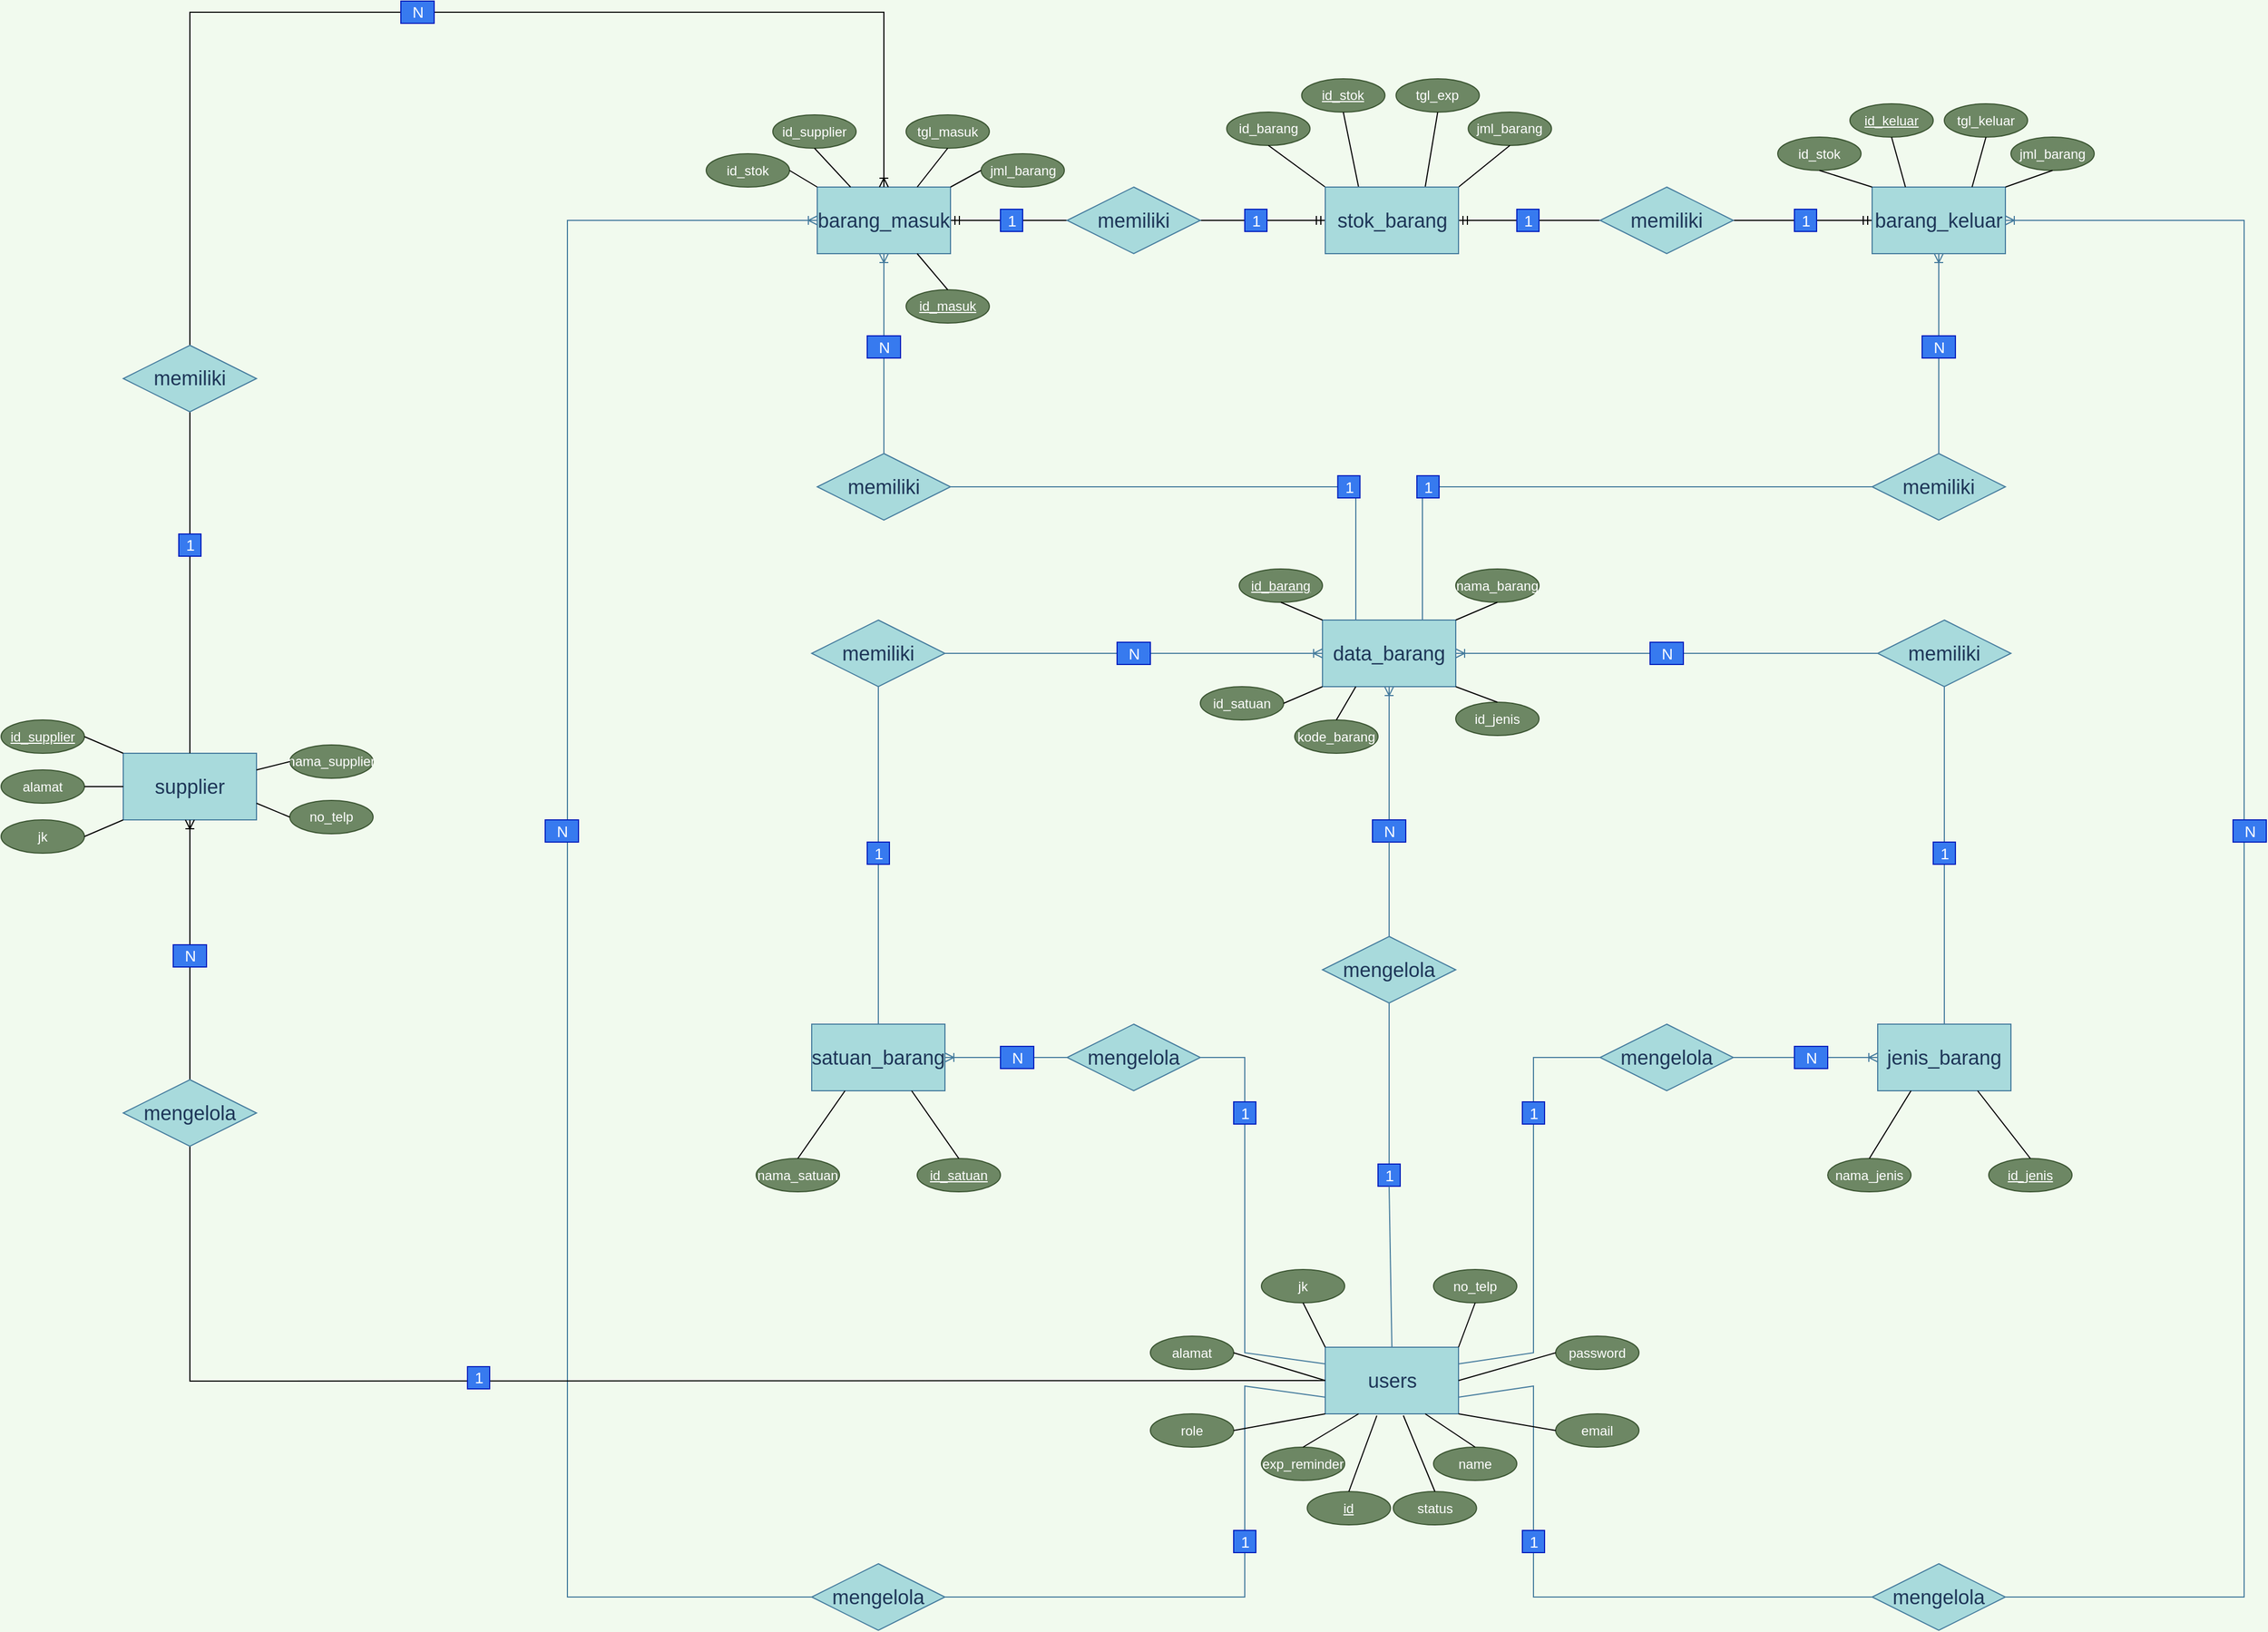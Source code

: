 <mxfile version="14.8.2" type="device"><diagram id="NqSRpbnC6tmVf7jYJp5x" name="Page-1"><mxGraphModel dx="4926" dy="3320" grid="1" gridSize="10" guides="1" tooltips="1" connect="1" arrows="1" fold="1" page="1" pageScale="1" pageWidth="850" pageHeight="1100" background="#F1FAEE" math="0" shadow="0"><root><mxCell id="0"/><mxCell id="1" parent="0"/><mxCell id="RzZUr8W_wB9xj6nWtY23-18" value="" style="fontSize=12;html=1;endArrow=ERmandOne;startArrow=ERmandOne;rounded=0;entryX=0;entryY=0.5;entryDx=0;entryDy=0;exitX=1;exitY=0.5;exitDx=0;exitDy=0;" edge="1" parent="1" source="RzZUr8W_wB9xj6nWtY23-5" target="0LpE2z9SknwrmuO1FO9t-9"><mxGeometry width="100" height="100" relative="1" as="geometry"><mxPoint x="761.25" y="-502.92" as="sourcePoint"/><mxPoint x="1098.75" y="-502.92" as="targetPoint"/></mxGeometry></mxCell><mxCell id="RzZUr8W_wB9xj6nWtY23-17" value="" style="fontSize=12;html=1;endArrow=ERmandOne;startArrow=ERmandOne;rounded=0;entryX=0;entryY=0.5;entryDx=0;entryDy=0;exitX=1;exitY=0.5;exitDx=0;exitDy=0;" edge="1" parent="1" source="0LpE2z9SknwrmuO1FO9t-3" target="RzZUr8W_wB9xj6nWtY23-5"><mxGeometry width="100" height="100" relative="1" as="geometry"><mxPoint x="510" y="-547.5" as="sourcePoint"/><mxPoint x="610" y="-647.5" as="targetPoint"/></mxGeometry></mxCell><mxCell id="RzZUr8W_wB9xj6nWtY23-6" value="memiliki" style="shape=rhombus;perimeter=rhombusPerimeter;whiteSpace=wrap;html=1;align=center;fontSize=18;fillColor=#A8DADC;strokeColor=#457B9D;fontColor=#1D3557;" vertex="1" parent="1"><mxGeometry x="390" y="-532.5" width="120" height="60" as="geometry"/></mxCell><mxCell id="0LpE2z9SknwrmuO1FO9t-1" value="users" style="rounded=0;whiteSpace=wrap;html=1;fontSize=18;fillColor=#A8DADC;strokeColor=#457B9D;fontColor=#1D3557;" parent="1" vertex="1"><mxGeometry x="622.5" y="512.5" width="120" height="60" as="geometry"/></mxCell><mxCell id="0LpE2z9SknwrmuO1FO9t-3" value="barang_masuk" style="rounded=0;whiteSpace=wrap;html=1;fontSize=18;fillColor=#A8DADC;strokeColor=#457B9D;fontColor=#1D3557;" parent="1" vertex="1"><mxGeometry x="165" y="-532.5" width="120" height="60" as="geometry"/></mxCell><mxCell id="0LpE2z9SknwrmuO1FO9t-5" value="data_barang" style="rounded=0;whiteSpace=wrap;html=1;fontSize=18;fillColor=#A8DADC;strokeColor=#457B9D;fontColor=#1D3557;" parent="1" vertex="1"><mxGeometry x="620" y="-142.5" width="120" height="60" as="geometry"/></mxCell><mxCell id="0LpE2z9SknwrmuO1FO9t-7" value="jenis_barang" style="rounded=0;whiteSpace=wrap;html=1;fontSize=18;fillColor=#A8DADC;strokeColor=#457B9D;fontColor=#1D3557;" parent="1" vertex="1"><mxGeometry x="1120" y="221.5" width="120" height="60" as="geometry"/></mxCell><mxCell id="0LpE2z9SknwrmuO1FO9t-8" value="satuan_barang" style="rounded=0;whiteSpace=wrap;html=1;fontSize=18;fillColor=#A8DADC;strokeColor=#457B9D;fontColor=#1D3557;" parent="1" vertex="1"><mxGeometry x="160" y="221.5" width="120" height="60" as="geometry"/></mxCell><mxCell id="0LpE2z9SknwrmuO1FO9t-9" value="barang_keluar" style="rounded=0;whiteSpace=wrap;html=1;fontSize=18;fillColor=#A8DADC;strokeColor=#457B9D;fontColor=#1D3557;" parent="1" vertex="1"><mxGeometry x="1115" y="-532.5" width="120" height="60" as="geometry"/></mxCell><mxCell id="0LpE2z9SknwrmuO1FO9t-11" value="mengelola" style="shape=rhombus;perimeter=rhombusPerimeter;whiteSpace=wrap;html=1;align=center;fontSize=18;fillColor=#A8DADC;strokeColor=#457B9D;fontColor=#1D3557;" parent="1" vertex="1"><mxGeometry x="620" y="142.5" width="120" height="60" as="geometry"/></mxCell><mxCell id="0LpE2z9SknwrmuO1FO9t-16" value="mengelola" style="shape=rhombus;perimeter=rhombusPerimeter;whiteSpace=wrap;html=1;align=center;fontSize=18;fillColor=#A8DADC;strokeColor=#457B9D;fontColor=#1D3557;" parent="1" vertex="1"><mxGeometry x="870" y="221.5" width="120" height="60" as="geometry"/></mxCell><mxCell id="0LpE2z9SknwrmuO1FO9t-17" value="memiliki" style="shape=rhombus;perimeter=rhombusPerimeter;whiteSpace=wrap;html=1;align=center;fontSize=18;fillColor=#A8DADC;strokeColor=#457B9D;fontColor=#1D3557;" parent="1" vertex="1"><mxGeometry x="160" y="-142.5" width="120" height="60" as="geometry"/></mxCell><mxCell id="0LpE2z9SknwrmuO1FO9t-18" value="memiliki" style="shape=rhombus;perimeter=rhombusPerimeter;whiteSpace=wrap;html=1;align=center;fontSize=18;fillColor=#A8DADC;strokeColor=#457B9D;fontColor=#1D3557;" parent="1" vertex="1"><mxGeometry x="1120" y="-142.5" width="120" height="60" as="geometry"/></mxCell><mxCell id="0LpE2z9SknwrmuO1FO9t-19" value="memiliki" style="shape=rhombus;perimeter=rhombusPerimeter;whiteSpace=wrap;html=1;align=center;fontSize=18;fillColor=#A8DADC;strokeColor=#457B9D;fontColor=#1D3557;" parent="1" vertex="1"><mxGeometry x="165" y="-292.5" width="120" height="60" as="geometry"/></mxCell><mxCell id="0LpE2z9SknwrmuO1FO9t-20" value="mengelola" style="shape=rhombus;perimeter=rhombusPerimeter;whiteSpace=wrap;html=1;align=center;fontSize=18;fillColor=#A8DADC;strokeColor=#457B9D;fontColor=#1D3557;" parent="1" vertex="1"><mxGeometry x="390" y="221.5" width="120" height="60" as="geometry"/></mxCell><mxCell id="0LpE2z9SknwrmuO1FO9t-22" value="memiliki" style="shape=rhombus;perimeter=rhombusPerimeter;whiteSpace=wrap;html=1;align=center;fontSize=18;fillColor=#A8DADC;strokeColor=#457B9D;fontColor=#1D3557;" parent="1" vertex="1"><mxGeometry x="1115" y="-292.5" width="120" height="60" as="geometry"/></mxCell><mxCell id="0LpE2z9SknwrmuO1FO9t-23" value="mengelola" style="shape=rhombus;perimeter=rhombusPerimeter;whiteSpace=wrap;html=1;align=center;fontSize=18;fillColor=#A8DADC;strokeColor=#457B9D;fontColor=#1D3557;" parent="1" vertex="1"><mxGeometry x="1115" y="707.5" width="120" height="60" as="geometry"/></mxCell><mxCell id="0LpE2z9SknwrmuO1FO9t-24" value="" style="endArrow=none;html=1;rounded=0;fontSize=18;exitX=0.5;exitY=0;exitDx=0;exitDy=0;entryX=0.5;entryY=1;entryDx=0;entryDy=0;strokeColor=#457B9D;fontColor=#1D3557;labelBackgroundColor=#F1FAEE;strokeWidth=1;startArrow=none;" parent="1" source="0LpE2z9SknwrmuO1FO9t-92" target="0LpE2z9SknwrmuO1FO9t-11" edge="1"><mxGeometry relative="1" as="geometry"><mxPoint x="960" y="41.5" as="sourcePoint"/><mxPoint x="1120" y="41.5" as="targetPoint"/></mxGeometry></mxCell><mxCell id="0LpE2z9SknwrmuO1FO9t-26" value="" style="endArrow=none;html=1;rounded=0;fontSize=18;exitX=1;exitY=0.25;exitDx=0;exitDy=0;entryX=0;entryY=0.5;entryDx=0;entryDy=0;strokeColor=#457B9D;fontColor=#1D3557;labelBackgroundColor=#F1FAEE;strokeWidth=1;" parent="1" source="0LpE2z9SknwrmuO1FO9t-1" target="0LpE2z9SknwrmuO1FO9t-16" edge="1"><mxGeometry relative="1" as="geometry"><mxPoint x="740" y="356.5" as="sourcePoint"/><mxPoint x="1120" y="41.5" as="targetPoint"/><Array as="points"><mxPoint x="810" y="517.5"/><mxPoint x="810" y="251.5"/></Array></mxGeometry></mxCell><mxCell id="0LpE2z9SknwrmuO1FO9t-27" value="" style="endArrow=none;html=1;rounded=0;fontSize=18;exitX=0;exitY=0.5;exitDx=0;exitDy=0;entryX=1;entryY=0.75;entryDx=0;entryDy=0;strokeColor=#457B9D;fontColor=#1D3557;labelBackgroundColor=#F1FAEE;strokeWidth=1;" parent="1" source="0LpE2z9SknwrmuO1FO9t-23" target="0LpE2z9SknwrmuO1FO9t-1" edge="1"><mxGeometry relative="1" as="geometry"><mxPoint x="690" y="607.5" as="sourcePoint"/><mxPoint x="740" y="642.5" as="targetPoint"/><Array as="points"><mxPoint x="810" y="737.5"/><mxPoint x="810" y="547.5"/></Array></mxGeometry></mxCell><mxCell id="0LpE2z9SknwrmuO1FO9t-30" value="" style="endArrow=none;html=1;rounded=0;fontSize=18;exitX=0;exitY=0.25;exitDx=0;exitDy=0;entryX=1;entryY=0.5;entryDx=0;entryDy=0;strokeColor=#457B9D;fontColor=#1D3557;labelBackgroundColor=#F1FAEE;strokeWidth=1;" parent="1" source="0LpE2z9SknwrmuO1FO9t-1" target="0LpE2z9SknwrmuO1FO9t-20" edge="1"><mxGeometry relative="1" as="geometry"><mxPoint x="620" y="356.5" as="sourcePoint"/><mxPoint x="720" y="231.5" as="targetPoint"/><Array as="points"><mxPoint x="550" y="517.5"/><mxPoint x="550" y="251.5"/></Array></mxGeometry></mxCell><mxCell id="0LpE2z9SknwrmuO1FO9t-35" value="" style="endArrow=none;html=1;rounded=0;fontSize=18;exitX=0.5;exitY=0;exitDx=0;exitDy=0;entryX=0.5;entryY=1;entryDx=0;entryDy=0;strokeColor=#457B9D;fontColor=#1D3557;labelBackgroundColor=#F1FAEE;strokeWidth=1;" parent="1" source="0LpE2z9SknwrmuO1FO9t-7" target="0LpE2z9SknwrmuO1FO9t-18" edge="1"><mxGeometry relative="1" as="geometry"><mxPoint x="770" y="431.5" as="sourcePoint"/><mxPoint x="770" y="281.5" as="targetPoint"/></mxGeometry></mxCell><mxCell id="0LpE2z9SknwrmuO1FO9t-37" value="" style="endArrow=none;html=1;rounded=0;fontSize=18;exitX=0.5;exitY=0;exitDx=0;exitDy=0;entryX=0.5;entryY=1;entryDx=0;entryDy=0;strokeColor=#457B9D;fontColor=#1D3557;labelBackgroundColor=#F1FAEE;strokeWidth=1;" parent="1" source="0LpE2z9SknwrmuO1FO9t-8" target="0LpE2z9SknwrmuO1FO9t-17" edge="1"><mxGeometry relative="1" as="geometry"><mxPoint x="790" y="451.5" as="sourcePoint"/><mxPoint x="790" y="301.5" as="targetPoint"/></mxGeometry></mxCell><mxCell id="0LpE2z9SknwrmuO1FO9t-42" value="" style="endArrow=none;html=1;rounded=0;fontSize=18;exitX=0.75;exitY=0;exitDx=0;exitDy=0;entryX=0;entryY=0.5;entryDx=0;entryDy=0;strokeColor=#457B9D;fontColor=#1D3557;labelBackgroundColor=#F1FAEE;strokeWidth=1;" parent="1" source="0LpE2z9SknwrmuO1FO9t-5" target="0LpE2z9SknwrmuO1FO9t-22" edge="1"><mxGeometry relative="1" as="geometry"><mxPoint x="690" y="-272.5" as="sourcePoint"/><mxPoint x="690" y="-382.5" as="targetPoint"/><Array as="points"><mxPoint x="710" y="-262.5"/></Array></mxGeometry></mxCell><mxCell id="0LpE2z9SknwrmuO1FO9t-43" value="" style="endArrow=none;html=1;rounded=0;fontSize=18;exitX=0.25;exitY=0;exitDx=0;exitDy=0;entryX=1;entryY=0.5;entryDx=0;entryDy=0;strokeColor=#457B9D;fontColor=#1D3557;labelBackgroundColor=#F1FAEE;strokeWidth=1;" parent="1" source="0LpE2z9SknwrmuO1FO9t-5" target="0LpE2z9SknwrmuO1FO9t-19" edge="1"><mxGeometry relative="1" as="geometry"><mxPoint x="700" y="-262.5" as="sourcePoint"/><mxPoint x="700" y="-372.5" as="targetPoint"/><Array as="points"><mxPoint x="650" y="-262.5"/></Array></mxGeometry></mxCell><mxCell id="0LpE2z9SknwrmuO1FO9t-56" value="mengelola" style="shape=rhombus;perimeter=rhombusPerimeter;whiteSpace=wrap;html=1;align=center;fontSize=18;fillColor=#A8DADC;strokeColor=#457B9D;fontColor=#1D3557;" parent="1" vertex="1"><mxGeometry x="160" y="707.5" width="120" height="60" as="geometry"/></mxCell><mxCell id="0LpE2z9SknwrmuO1FO9t-57" value="" style="endArrow=none;html=1;rounded=0;fontSize=18;exitX=1;exitY=0.5;exitDx=0;exitDy=0;entryX=0;entryY=0.75;entryDx=0;entryDy=0;strokeColor=#457B9D;fontColor=#1D3557;labelBackgroundColor=#F1FAEE;strokeWidth=1;" parent="1" source="0LpE2z9SknwrmuO1FO9t-56" target="0LpE2z9SknwrmuO1FO9t-1" edge="1"><mxGeometry relative="1" as="geometry"><mxPoint x="290" y="747.5" as="sourcePoint"/><mxPoint x="680" y="657.5" as="targetPoint"/><Array as="points"><mxPoint x="550" y="737.5"/><mxPoint x="550" y="547.5"/></Array></mxGeometry></mxCell><mxCell id="0LpE2z9SknwrmuO1FO9t-59" value="" style="fontSize=12;html=1;endArrow=ERoneToMany;entryX=0.5;entryY=1;entryDx=0;entryDy=0;exitX=0.5;exitY=0;exitDx=0;exitDy=0;strokeColor=#457B9D;fontColor=#1D3557;labelBackgroundColor=#F1FAEE;strokeWidth=1;startArrow=none;" parent="1" source="0LpE2z9SknwrmuO1FO9t-90" target="0LpE2z9SknwrmuO1FO9t-5" edge="1"><mxGeometry width="100" height="100" relative="1" as="geometry"><mxPoint x="590" y="41.5" as="sourcePoint"/><mxPoint x="690" y="-58.5" as="targetPoint"/></mxGeometry></mxCell><mxCell id="0LpE2z9SknwrmuO1FO9t-60" value="" style="fontSize=12;html=1;endArrow=ERoneToMany;entryX=0;entryY=0.5;entryDx=0;entryDy=0;exitX=1;exitY=0.5;exitDx=0;exitDy=0;strokeColor=#457B9D;fontColor=#1D3557;labelBackgroundColor=#F1FAEE;" parent="1" source="0LpE2z9SknwrmuO1FO9t-16" target="0LpE2z9SknwrmuO1FO9t-7" edge="1"><mxGeometry width="100" height="100" relative="1" as="geometry"><mxPoint x="690" y="27.5" as="sourcePoint"/><mxPoint x="690" y="-72.5" as="targetPoint"/></mxGeometry></mxCell><mxCell id="0LpE2z9SknwrmuO1FO9t-61" value="" style="fontSize=12;html=1;endArrow=ERoneToMany;entryX=1;entryY=0.5;entryDx=0;entryDy=0;exitX=0;exitY=0.5;exitDx=0;exitDy=0;strokeColor=#457B9D;fontColor=#1D3557;labelBackgroundColor=#F1FAEE;strokeWidth=1;" parent="1" source="0LpE2z9SknwrmuO1FO9t-20" target="0LpE2z9SknwrmuO1FO9t-8" edge="1"><mxGeometry width="100" height="100" relative="1" as="geometry"><mxPoint x="700" y="37.5" as="sourcePoint"/><mxPoint x="700" y="-62.5" as="targetPoint"/></mxGeometry></mxCell><mxCell id="0LpE2z9SknwrmuO1FO9t-65" value="" style="fontSize=12;html=1;endArrow=ERoneToMany;exitX=1;exitY=0.5;exitDx=0;exitDy=0;rounded=0;entryX=1;entryY=0.5;entryDx=0;entryDy=0;strokeColor=#457B9D;fontColor=#1D3557;labelBackgroundColor=#F1FAEE;strokeWidth=1;" parent="1" source="0LpE2z9SknwrmuO1FO9t-23" target="0LpE2z9SknwrmuO1FO9t-9" edge="1"><mxGeometry width="100" height="100" relative="1" as="geometry"><mxPoint x="740" y="238.5" as="sourcePoint"/><mxPoint x="1400" y="512.5" as="targetPoint"/><Array as="points"><mxPoint x="1450" y="737.5"/><mxPoint x="1450" y="-502.5"/></Array></mxGeometry></mxCell><mxCell id="0LpE2z9SknwrmuO1FO9t-66" value="" style="fontSize=12;html=1;endArrow=ERoneToMany;entryX=0;entryY=0.5;entryDx=0;entryDy=0;exitX=0;exitY=0.5;exitDx=0;exitDy=0;rounded=0;strokeColor=#457B9D;fontColor=#1D3557;labelBackgroundColor=#F1FAEE;strokeWidth=1;" parent="1" source="0LpE2z9SknwrmuO1FO9t-56" target="0LpE2z9SknwrmuO1FO9t-3" edge="1"><mxGeometry width="100" height="100" relative="1" as="geometry"><mxPoint x="750" y="248.5" as="sourcePoint"/><mxPoint x="680" y="-602.5" as="targetPoint"/><Array as="points"><mxPoint x="-60" y="737.5"/><mxPoint x="-60" y="-502.5"/></Array></mxGeometry></mxCell><mxCell id="0LpE2z9SknwrmuO1FO9t-14" value="memiliki" style="shape=rhombus;perimeter=rhombusPerimeter;whiteSpace=wrap;html=1;align=center;fontSize=18;fillColor=#A8DADC;strokeColor=#457B9D;fontColor=#1D3557;" parent="1" vertex="1"><mxGeometry x="870" y="-532.5" width="120" height="60" as="geometry"/></mxCell><mxCell id="0LpE2z9SknwrmuO1FO9t-73" value="" style="fontSize=12;html=1;endArrow=ERoneToMany;rounded=0;exitX=0.5;exitY=0;exitDx=0;exitDy=0;strokeColor=#457B9D;fontColor=#1D3557;labelBackgroundColor=#F1FAEE;entryX=0.5;entryY=1;entryDx=0;entryDy=0;" parent="1" source="0LpE2z9SknwrmuO1FO9t-22" target="0LpE2z9SknwrmuO1FO9t-9" edge="1"><mxGeometry width="100" height="100" relative="1" as="geometry"><mxPoint x="695" y="-62.5" as="sourcePoint"/><mxPoint x="1185" y="-457.5" as="targetPoint"/></mxGeometry></mxCell><mxCell id="0LpE2z9SknwrmuO1FO9t-74" value="" style="fontSize=12;html=1;endArrow=ERoneToMany;rounded=0;entryX=0.5;entryY=1;entryDx=0;entryDy=0;exitX=0.5;exitY=0;exitDx=0;exitDy=0;strokeColor=#457B9D;fontColor=#1D3557;labelBackgroundColor=#F1FAEE;strokeWidth=1;" parent="1" source="0LpE2z9SknwrmuO1FO9t-19" target="0LpE2z9SknwrmuO1FO9t-3" edge="1"><mxGeometry width="100" height="100" relative="1" as="geometry"><mxPoint x="425" y="-278.5" as="sourcePoint"/><mxPoint x="425" y="-458.5" as="targetPoint"/></mxGeometry></mxCell><mxCell id="0LpE2z9SknwrmuO1FO9t-75" value="" style="fontSize=12;html=1;endArrow=ERoneToMany;rounded=0;entryX=0;entryY=0.5;entryDx=0;entryDy=0;exitX=1;exitY=0.5;exitDx=0;exitDy=0;strokeColor=#457B9D;fontColor=#1D3557;labelBackgroundColor=#F1FAEE;strokeWidth=1;" parent="1" source="0LpE2z9SknwrmuO1FO9t-17" target="0LpE2z9SknwrmuO1FO9t-5" edge="1"><mxGeometry width="100" height="100" relative="1" as="geometry"><mxPoint x="1190" y="-342.5" as="sourcePoint"/><mxPoint x="1190" y="-522.5" as="targetPoint"/></mxGeometry></mxCell><mxCell id="0LpE2z9SknwrmuO1FO9t-76" value="" style="fontSize=12;html=1;endArrow=ERoneToMany;rounded=0;entryX=1;entryY=0.5;entryDx=0;entryDy=0;exitX=0;exitY=0.5;exitDx=0;exitDy=0;strokeColor=#457B9D;fontColor=#1D3557;labelBackgroundColor=#F1FAEE;strokeWidth=1;" parent="1" source="0LpE2z9SknwrmuO1FO9t-18" target="0LpE2z9SknwrmuO1FO9t-5" edge="1"><mxGeometry width="100" height="100" relative="1" as="geometry"><mxPoint x="290" y="-102.5" as="sourcePoint"/><mxPoint x="630" y="-102.5" as="targetPoint"/></mxGeometry></mxCell><mxCell id="0LpE2z9SknwrmuO1FO9t-77" value="1" style="text;html=1;align=center;verticalAlign=middle;resizable=0;points=[];autosize=1;strokeColor=#001DBC;fontSize=14;fontColor=#ffffff;fillColor=#377AEF;" parent="1" vertex="1"><mxGeometry x="800" y="291.5" width="20" height="20" as="geometry"/></mxCell><mxCell id="0LpE2z9SknwrmuO1FO9t-81" value="N" style="text;html=1;align=center;verticalAlign=middle;resizable=0;points=[];autosize=1;strokeColor=#001DBC;fontSize=14;fontColor=#ffffff;fillColor=#377AEF;" parent="1" vertex="1"><mxGeometry x="1045" y="241.5" width="30" height="20" as="geometry"/></mxCell><mxCell id="0LpE2z9SknwrmuO1FO9t-82" value="1" style="text;html=1;align=center;verticalAlign=middle;resizable=0;points=[];autosize=1;strokeColor=#001DBC;fontSize=14;fontColor=#ffffff;fillColor=#377AEF;" parent="1" vertex="1"><mxGeometry x="800" y="677.5" width="20" height="20" as="geometry"/></mxCell><mxCell id="0LpE2z9SknwrmuO1FO9t-83" value="N" style="text;html=1;align=center;verticalAlign=middle;resizable=0;points=[];autosize=1;strokeColor=#001DBC;fontSize=14;fontColor=#ffffff;fillColor=#377AEF;" parent="1" vertex="1"><mxGeometry x="1440" y="37.5" width="30" height="20" as="geometry"/></mxCell><mxCell id="0LpE2z9SknwrmuO1FO9t-84" value="N" style="text;html=1;align=center;verticalAlign=middle;resizable=0;points=[];autosize=1;strokeColor=#001DBC;fontSize=14;fontColor=#ffffff;fillColor=#377AEF;" parent="1" vertex="1"><mxGeometry x="330" y="241.5" width="30" height="20" as="geometry"/></mxCell><mxCell id="0LpE2z9SknwrmuO1FO9t-85" value="1" style="text;html=1;align=center;verticalAlign=middle;resizable=0;points=[];autosize=1;strokeColor=#001DBC;fontSize=14;fontColor=#ffffff;fillColor=#377AEF;" parent="1" vertex="1"><mxGeometry x="540" y="291.5" width="20" height="20" as="geometry"/></mxCell><mxCell id="0LpE2z9SknwrmuO1FO9t-88" value="1" style="text;html=1;align=center;verticalAlign=middle;resizable=0;points=[];autosize=1;strokeColor=#001DBC;fontSize=14;fontColor=#ffffff;fillColor=#377AEF;" parent="1" vertex="1"><mxGeometry x="540" y="677.5" width="20" height="20" as="geometry"/></mxCell><mxCell id="0LpE2z9SknwrmuO1FO9t-89" value="N" style="text;html=1;align=center;verticalAlign=middle;resizable=0;points=[];autosize=1;strokeColor=#001DBC;fontSize=14;fontColor=#ffffff;fillColor=#377AEF;" parent="1" vertex="1"><mxGeometry x="-80" y="37.5" width="30" height="20" as="geometry"/></mxCell><mxCell id="0LpE2z9SknwrmuO1FO9t-90" value="N" style="text;html=1;align=center;verticalAlign=middle;resizable=0;points=[];autosize=1;strokeColor=#001DBC;fontSize=14;fontColor=#ffffff;fillColor=#377AEF;" parent="1" vertex="1"><mxGeometry x="665" y="37.5" width="30" height="20" as="geometry"/></mxCell><mxCell id="0LpE2z9SknwrmuO1FO9t-91" value="" style="fontSize=12;html=1;endArrow=none;entryX=0.5;entryY=1;entryDx=0;entryDy=0;exitX=0.5;exitY=0;exitDx=0;exitDy=0;strokeColor=#457B9D;fontColor=#1D3557;labelBackgroundColor=#F1FAEE;strokeWidth=1;" parent="1" source="0LpE2z9SknwrmuO1FO9t-11" target="0LpE2z9SknwrmuO1FO9t-90" edge="1"><mxGeometry width="100" height="100" relative="1" as="geometry"><mxPoint x="680" y="17.5" as="sourcePoint"/><mxPoint x="680" y="-82.5" as="targetPoint"/></mxGeometry></mxCell><mxCell id="0LpE2z9SknwrmuO1FO9t-92" value="1" style="text;html=1;align=center;verticalAlign=middle;resizable=0;points=[];autosize=1;strokeColor=#001DBC;fontSize=14;fontColor=#ffffff;fillColor=#377AEF;" parent="1" vertex="1"><mxGeometry x="670" y="347.5" width="20" height="20" as="geometry"/></mxCell><mxCell id="0LpE2z9SknwrmuO1FO9t-93" value="" style="endArrow=none;html=1;rounded=0;fontSize=18;exitX=0.5;exitY=0;exitDx=0;exitDy=0;entryX=0.5;entryY=1;entryDx=0;entryDy=0;strokeColor=#457B9D;fontColor=#1D3557;labelBackgroundColor=#F1FAEE;strokeWidth=1;" parent="1" source="0LpE2z9SknwrmuO1FO9t-1" target="0LpE2z9SknwrmuO1FO9t-92" edge="1"><mxGeometry relative="1" as="geometry"><mxPoint x="680" y="341.5" as="sourcePoint"/><mxPoint x="680" y="77.5" as="targetPoint"/></mxGeometry></mxCell><mxCell id="0LpE2z9SknwrmuO1FO9t-94" value="1" style="text;html=1;align=center;verticalAlign=middle;resizable=0;points=[];autosize=1;strokeColor=#001DBC;fontSize=14;fontColor=#ffffff;fillColor=#377AEF;" parent="1" vertex="1"><mxGeometry x="1170" y="57.5" width="20" height="20" as="geometry"/></mxCell><mxCell id="0LpE2z9SknwrmuO1FO9t-95" value="N" style="text;html=1;align=center;verticalAlign=middle;resizable=0;points=[];autosize=1;strokeColor=#001DBC;fontSize=14;fontColor=#ffffff;fillColor=#377AEF;" parent="1" vertex="1"><mxGeometry x="915" y="-122.5" width="30" height="20" as="geometry"/></mxCell><mxCell id="0LpE2z9SknwrmuO1FO9t-96" value="N" style="text;html=1;align=center;verticalAlign=middle;resizable=0;points=[];autosize=1;strokeColor=#001DBC;fontSize=14;fontColor=#ffffff;fillColor=#377AEF;" parent="1" vertex="1"><mxGeometry x="435" y="-122.5" width="30" height="20" as="geometry"/></mxCell><mxCell id="0LpE2z9SknwrmuO1FO9t-97" value="1" style="text;html=1;align=center;verticalAlign=middle;resizable=0;points=[];autosize=1;strokeColor=#001DBC;fontSize=14;fontColor=#ffffff;fillColor=#377AEF;" parent="1" vertex="1"><mxGeometry x="210" y="57.5" width="20" height="20" as="geometry"/></mxCell><mxCell id="0LpE2z9SknwrmuO1FO9t-102" value="N" style="text;html=1;align=center;verticalAlign=middle;resizable=0;points=[];autosize=1;strokeColor=#001DBC;fontSize=14;fontColor=#ffffff;fillColor=#377AEF;" parent="1" vertex="1"><mxGeometry x="210" y="-398.5" width="30" height="20" as="geometry"/></mxCell><mxCell id="0LpE2z9SknwrmuO1FO9t-104" value="1" style="text;html=1;align=center;verticalAlign=middle;resizable=0;points=[];autosize=1;strokeColor=#001DBC;fontSize=14;fontColor=#ffffff;fillColor=#377AEF;" parent="1" vertex="1"><mxGeometry x="633.75" y="-272.5" width="20" height="20" as="geometry"/></mxCell><mxCell id="0LpE2z9SknwrmuO1FO9t-116" value="N" style="text;html=1;align=center;verticalAlign=middle;resizable=0;points=[];autosize=1;strokeColor=#001DBC;fontSize=14;fontColor=#ffffff;fillColor=#377AEF;" parent="1" vertex="1"><mxGeometry x="1160" y="-398.5" width="30" height="20" as="geometry"/></mxCell><mxCell id="f75K8_sTijkNqX_Js_gr-3" value="role" style="ellipse;whiteSpace=wrap;html=1;fillColor=#6d8764;strokeColor=#3A5431;fontColor=#ffffff;" parent="1" vertex="1"><mxGeometry x="465" y="572.5" width="75" height="30" as="geometry"/></mxCell><mxCell id="f75K8_sTijkNqX_Js_gr-4" value="name" style="ellipse;whiteSpace=wrap;html=1;fillColor=#6d8764;strokeColor=#3A5431;fontColor=#ffffff;" parent="1" vertex="1"><mxGeometry x="720" y="602.5" width="75" height="30" as="geometry"/></mxCell><mxCell id="f75K8_sTijkNqX_Js_gr-5" value="email" style="ellipse;whiteSpace=wrap;html=1;fillColor=#6d8764;strokeColor=#3A5431;fontColor=#ffffff;" parent="1" vertex="1"><mxGeometry x="830" y="572.5" width="75" height="30" as="geometry"/></mxCell><mxCell id="f75K8_sTijkNqX_Js_gr-6" value="password" style="ellipse;whiteSpace=wrap;html=1;fillColor=#6d8764;strokeColor=#3A5431;fontColor=#ffffff;" parent="1" vertex="1"><mxGeometry x="830" y="502.5" width="75" height="30" as="geometry"/></mxCell><mxCell id="f75K8_sTijkNqX_Js_gr-7" value="jk" style="ellipse;whiteSpace=wrap;html=1;fillColor=#6d8764;strokeColor=#3A5431;fontColor=#ffffff;" parent="1" vertex="1"><mxGeometry x="565" y="442.5" width="75" height="30" as="geometry"/></mxCell><mxCell id="f75K8_sTijkNqX_Js_gr-8" value="alamat" style="ellipse;whiteSpace=wrap;html=1;fillColor=#6d8764;strokeColor=#3A5431;fontColor=#ffffff;" parent="1" vertex="1"><mxGeometry x="465" y="502.5" width="75" height="30" as="geometry"/></mxCell><mxCell id="f75K8_sTijkNqX_Js_gr-9" value="exp_reminder" style="ellipse;whiteSpace=wrap;html=1;fillColor=#6d8764;strokeColor=#3A5431;fontColor=#ffffff;" parent="1" vertex="1"><mxGeometry x="565" y="602.5" width="75" height="30" as="geometry"/></mxCell><mxCell id="f75K8_sTijkNqX_Js_gr-10" value="no_telp" style="ellipse;whiteSpace=wrap;html=1;fillColor=#6d8764;strokeColor=#3A5431;fontColor=#ffffff;" parent="1" vertex="1"><mxGeometry x="720" y="442.5" width="75" height="30" as="geometry"/></mxCell><mxCell id="f75K8_sTijkNqX_Js_gr-11" value="id" style="ellipse;whiteSpace=wrap;html=1;align=center;fontStyle=4;fillColor=#6d8764;strokeColor=#3A5431;fontColor=#ffffff;" parent="1" vertex="1"><mxGeometry x="606.25" y="642.5" width="75" height="30" as="geometry"/></mxCell><mxCell id="f75K8_sTijkNqX_Js_gr-15" value="" style="endArrow=none;html=1;entryX=0;entryY=0.5;entryDx=0;entryDy=0;exitX=1;exitY=0.5;exitDx=0;exitDy=0;" parent="1" source="0LpE2z9SknwrmuO1FO9t-1" target="f75K8_sTijkNqX_Js_gr-6" edge="1"><mxGeometry width="50" height="50" relative="1" as="geometry"><mxPoint x="730" y="672.5" as="sourcePoint"/><mxPoint x="780" y="622.5" as="targetPoint"/></mxGeometry></mxCell><mxCell id="f75K8_sTijkNqX_Js_gr-16" value="" style="endArrow=none;html=1;entryX=0;entryY=0.5;entryDx=0;entryDy=0;exitX=1;exitY=1;exitDx=0;exitDy=0;" parent="1" source="0LpE2z9SknwrmuO1FO9t-1" target="f75K8_sTijkNqX_Js_gr-5" edge="1"><mxGeometry width="50" height="50" relative="1" as="geometry"><mxPoint x="750" y="542.5" as="sourcePoint"/><mxPoint x="840.0" y="542.5" as="targetPoint"/></mxGeometry></mxCell><mxCell id="f75K8_sTijkNqX_Js_gr-17" value="" style="endArrow=none;html=1;entryX=0.5;entryY=0;entryDx=0;entryDy=0;exitX=0.75;exitY=1;exitDx=0;exitDy=0;" parent="1" source="0LpE2z9SknwrmuO1FO9t-1" target="f75K8_sTijkNqX_Js_gr-4" edge="1"><mxGeometry width="50" height="50" relative="1" as="geometry"><mxPoint x="750" y="572.5" as="sourcePoint"/><mxPoint x="840.0" y="597.5" as="targetPoint"/></mxGeometry></mxCell><mxCell id="f75K8_sTijkNqX_Js_gr-18" value="" style="endArrow=none;html=1;entryX=0.5;entryY=0;entryDx=0;entryDy=0;exitX=0.387;exitY=1.027;exitDx=0;exitDy=0;exitPerimeter=0;" parent="1" source="0LpE2z9SknwrmuO1FO9t-1" target="f75K8_sTijkNqX_Js_gr-11" edge="1"><mxGeometry width="50" height="50" relative="1" as="geometry"><mxPoint x="760" y="582.5" as="sourcePoint"/><mxPoint x="850.0" y="607.5" as="targetPoint"/></mxGeometry></mxCell><mxCell id="f75K8_sTijkNqX_Js_gr-19" value="" style="endArrow=none;html=1;entryX=0.5;entryY=0;entryDx=0;entryDy=0;exitX=0.25;exitY=1;exitDx=0;exitDy=0;" parent="1" source="0LpE2z9SknwrmuO1FO9t-1" target="f75K8_sTijkNqX_Js_gr-9" edge="1"><mxGeometry width="50" height="50" relative="1" as="geometry"><mxPoint x="660" y="572.5" as="sourcePoint"/><mxPoint x="627.5" y="612.5" as="targetPoint"/></mxGeometry></mxCell><mxCell id="f75K8_sTijkNqX_Js_gr-20" value="" style="endArrow=none;html=1;entryX=1;entryY=0.5;entryDx=0;entryDy=0;exitX=0;exitY=1;exitDx=0;exitDy=0;" parent="1" source="0LpE2z9SknwrmuO1FO9t-1" target="f75K8_sTijkNqX_Js_gr-3" edge="1"><mxGeometry width="50" height="50" relative="1" as="geometry"><mxPoint x="630" y="572.5" as="sourcePoint"/><mxPoint x="535.0" y="607.5" as="targetPoint"/></mxGeometry></mxCell><mxCell id="f75K8_sTijkNqX_Js_gr-21" value="" style="endArrow=none;html=1;entryX=1;entryY=0.5;entryDx=0;entryDy=0;exitX=0;exitY=0.5;exitDx=0;exitDy=0;" parent="1" source="0LpE2z9SknwrmuO1FO9t-1" target="f75K8_sTijkNqX_Js_gr-8" edge="1"><mxGeometry width="50" height="50" relative="1" as="geometry"><mxPoint x="640" y="582.5" as="sourcePoint"/><mxPoint x="545.0" y="617.5" as="targetPoint"/></mxGeometry></mxCell><mxCell id="f75K8_sTijkNqX_Js_gr-22" value="" style="endArrow=none;html=1;entryX=0;entryY=0;entryDx=0;entryDy=0;exitX=0.5;exitY=1;exitDx=0;exitDy=0;" parent="1" source="f75K8_sTijkNqX_Js_gr-7" target="0LpE2z9SknwrmuO1FO9t-1" edge="1"><mxGeometry width="50" height="50" relative="1" as="geometry"><mxPoint x="630" y="512.5" as="sourcePoint"/><mxPoint x="535.0" y="507.5" as="targetPoint"/></mxGeometry></mxCell><mxCell id="f75K8_sTijkNqX_Js_gr-23" value="" style="endArrow=none;html=1;entryX=0.5;entryY=1;entryDx=0;entryDy=0;exitX=1;exitY=0;exitDx=0;exitDy=0;" parent="1" source="0LpE2z9SknwrmuO1FO9t-1" target="f75K8_sTijkNqX_Js_gr-10" edge="1"><mxGeometry width="50" height="50" relative="1" as="geometry"><mxPoint x="710" y="552.5" as="sourcePoint"/><mxPoint x="758" y="473.5" as="targetPoint"/></mxGeometry></mxCell><mxCell id="f75K8_sTijkNqX_Js_gr-24" value="id_jenis" style="ellipse;whiteSpace=wrap;html=1;align=center;fontStyle=4;fillColor=#6d8764;strokeColor=#3A5431;fontColor=#ffffff;" parent="1" vertex="1"><mxGeometry x="1220" y="342.5" width="75" height="30" as="geometry"/></mxCell><mxCell id="f75K8_sTijkNqX_Js_gr-25" value="nama_jenis" style="ellipse;whiteSpace=wrap;html=1;fillColor=#6d8764;strokeColor=#3A5431;fontColor=#ffffff;" parent="1" vertex="1"><mxGeometry x="1075" y="342.5" width="75" height="30" as="geometry"/></mxCell><mxCell id="f75K8_sTijkNqX_Js_gr-26" value="" style="endArrow=none;html=1;entryX=0.25;entryY=1;entryDx=0;entryDy=0;exitX=0.5;exitY=0;exitDx=0;exitDy=0;" parent="1" source="f75K8_sTijkNqX_Js_gr-25" target="0LpE2z9SknwrmuO1FO9t-7" edge="1"><mxGeometry width="50" height="50" relative="1" as="geometry"><mxPoint x="800" y="352.5" as="sourcePoint"/><mxPoint x="850" y="302.5" as="targetPoint"/></mxGeometry></mxCell><mxCell id="f75K8_sTijkNqX_Js_gr-27" value="" style="endArrow=none;html=1;exitX=0.75;exitY=1;exitDx=0;exitDy=0;entryX=0.5;entryY=0;entryDx=0;entryDy=0;" parent="1" source="0LpE2z9SknwrmuO1FO9t-7" target="f75K8_sTijkNqX_Js_gr-24" edge="1"><mxGeometry width="50" height="50" relative="1" as="geometry"><mxPoint x="1122.5" y="352.5" as="sourcePoint"/><mxPoint x="1220" y="292.5" as="targetPoint"/></mxGeometry></mxCell><mxCell id="f75K8_sTijkNqX_Js_gr-28" value="id_satuan" style="ellipse;whiteSpace=wrap;html=1;align=center;fontStyle=4;fillColor=#6d8764;strokeColor=#3A5431;fontColor=#ffffff;" parent="1" vertex="1"><mxGeometry x="255" y="342.5" width="75" height="30" as="geometry"/></mxCell><mxCell id="f75K8_sTijkNqX_Js_gr-29" value="nama_satuan" style="ellipse;whiteSpace=wrap;html=1;fillColor=#6d8764;strokeColor=#3A5431;fontColor=#ffffff;" parent="1" vertex="1"><mxGeometry x="110" y="342.5" width="75" height="30" as="geometry"/></mxCell><mxCell id="f75K8_sTijkNqX_Js_gr-30" value="" style="endArrow=none;html=1;exitX=0.5;exitY=0;exitDx=0;exitDy=0;entryX=0.25;entryY=1;entryDx=0;entryDy=0;" parent="1" source="f75K8_sTijkNqX_Js_gr-29" target="0LpE2z9SknwrmuO1FO9t-8" edge="1"><mxGeometry width="50" height="50" relative="1" as="geometry"><mxPoint x="540" y="262.5" as="sourcePoint"/><mxPoint x="590" y="212.5" as="targetPoint"/></mxGeometry></mxCell><mxCell id="f75K8_sTijkNqX_Js_gr-31" value="" style="endArrow=none;html=1;exitX=0.75;exitY=1;exitDx=0;exitDy=0;entryX=0.5;entryY=0;entryDx=0;entryDy=0;" parent="1" source="0LpE2z9SknwrmuO1FO9t-8" target="f75K8_sTijkNqX_Js_gr-28" edge="1"><mxGeometry width="50" height="50" relative="1" as="geometry"><mxPoint x="157.5" y="352.5" as="sourcePoint"/><mxPoint x="200.0" y="291.5" as="targetPoint"/></mxGeometry></mxCell><mxCell id="f75K8_sTijkNqX_Js_gr-41" value="id_stok" style="ellipse;whiteSpace=wrap;html=1;align=center;fontStyle=4;fillColor=#6d8764;strokeColor=#3A5431;fontColor=#ffffff;" parent="1" vertex="1"><mxGeometry x="601.25" y="-630" width="75" height="30" as="geometry"/></mxCell><mxCell id="f75K8_sTijkNqX_Js_gr-46" value="tgl_exp" style="ellipse;whiteSpace=wrap;html=1;fillColor=#6d8764;strokeColor=#3A5431;fontColor=#ffffff;" parent="1" vertex="1"><mxGeometry x="686.25" y="-630" width="75" height="30" as="geometry"/></mxCell><mxCell id="f75K8_sTijkNqX_Js_gr-48" value="" style="endArrow=none;html=1;entryX=0.5;entryY=1;entryDx=0;entryDy=0;exitX=0.25;exitY=0;exitDx=0;exitDy=0;" parent="1" source="RzZUr8W_wB9xj6nWtY23-5" target="f75K8_sTijkNqX_Js_gr-41" edge="1"><mxGeometry width="50" height="50" relative="1" as="geometry"><mxPoint x="670" y="-537.5" as="sourcePoint"/><mxPoint x="731.25" y="-540" as="targetPoint"/></mxGeometry></mxCell><mxCell id="f75K8_sTijkNqX_Js_gr-49" value="" style="endArrow=none;html=1;entryX=0.5;entryY=1;entryDx=0;entryDy=0;exitX=0.75;exitY=0;exitDx=0;exitDy=0;" parent="1" source="RzZUr8W_wB9xj6nWtY23-5" target="f75K8_sTijkNqX_Js_gr-46" edge="1"><mxGeometry width="50" height="50" relative="1" as="geometry"><mxPoint x="711.25" y="-535" as="sourcePoint"/><mxPoint x="691.25" y="-590" as="targetPoint"/></mxGeometry></mxCell><mxCell id="f75K8_sTijkNqX_Js_gr-53" value="nama_barang" style="ellipse;whiteSpace=wrap;html=1;fillColor=#6d8764;strokeColor=#3A5431;fontColor=#ffffff;" parent="1" vertex="1"><mxGeometry x="740" y="-188.5" width="75" height="30" as="geometry"/></mxCell><mxCell id="f75K8_sTijkNqX_Js_gr-54" value="id_barang" style="ellipse;whiteSpace=wrap;html=1;align=center;fontStyle=4;fillColor=#6d8764;strokeColor=#3A5431;fontColor=#ffffff;" parent="1" vertex="1"><mxGeometry x="545" y="-188.5" width="75" height="30" as="geometry"/></mxCell><mxCell id="f75K8_sTijkNqX_Js_gr-55" value="id_jenis" style="ellipse;whiteSpace=wrap;html=1;fillColor=#6d8764;strokeColor=#3A5431;fontColor=#ffffff;" parent="1" vertex="1"><mxGeometry x="740" y="-68.5" width="75" height="30" as="geometry"/></mxCell><mxCell id="f75K8_sTijkNqX_Js_gr-56" value="id_satuan" style="ellipse;whiteSpace=wrap;html=1;fillColor=#6d8764;strokeColor=#3A5431;fontColor=#ffffff;" parent="1" vertex="1"><mxGeometry x="510" y="-82.5" width="75" height="30" as="geometry"/></mxCell><mxCell id="f75K8_sTijkNqX_Js_gr-57" value="" style="endArrow=none;html=1;entryX=0.5;entryY=1;entryDx=0;entryDy=0;exitX=1;exitY=0;exitDx=0;exitDy=0;" parent="1" source="0LpE2z9SknwrmuO1FO9t-5" target="f75K8_sTijkNqX_Js_gr-53" edge="1"><mxGeometry width="50" height="50" relative="1" as="geometry"><mxPoint x="670" y="-47.5" as="sourcePoint"/><mxPoint x="720" y="-97.5" as="targetPoint"/></mxGeometry></mxCell><mxCell id="f75K8_sTijkNqX_Js_gr-58" value="" style="endArrow=none;html=1;entryX=0.5;entryY=1;entryDx=0;entryDy=0;exitX=0;exitY=0;exitDx=0;exitDy=0;" parent="1" source="0LpE2z9SknwrmuO1FO9t-5" target="f75K8_sTijkNqX_Js_gr-54" edge="1"><mxGeometry width="50" height="50" relative="1" as="geometry"><mxPoint x="670" y="-47.5" as="sourcePoint"/><mxPoint x="720" y="-97.5" as="targetPoint"/></mxGeometry></mxCell><mxCell id="f75K8_sTijkNqX_Js_gr-59" value="" style="endArrow=none;html=1;entryX=0;entryY=1;entryDx=0;entryDy=0;exitX=1;exitY=0.5;exitDx=0;exitDy=0;" parent="1" source="f75K8_sTijkNqX_Js_gr-56" target="0LpE2z9SknwrmuO1FO9t-5" edge="1"><mxGeometry width="50" height="50" relative="1" as="geometry"><mxPoint x="670" y="-47.5" as="sourcePoint"/><mxPoint x="720" y="-97.5" as="targetPoint"/></mxGeometry></mxCell><mxCell id="f75K8_sTijkNqX_Js_gr-60" value="" style="endArrow=none;html=1;entryX=0.5;entryY=0;entryDx=0;entryDy=0;exitX=1;exitY=1;exitDx=0;exitDy=0;" parent="1" source="0LpE2z9SknwrmuO1FO9t-5" target="f75K8_sTijkNqX_Js_gr-55" edge="1"><mxGeometry width="50" height="50" relative="1" as="geometry"><mxPoint x="670" y="-47.5" as="sourcePoint"/><mxPoint x="720" y="-97.5" as="targetPoint"/></mxGeometry></mxCell><mxCell id="N43qini-eTyq1jit4gel-1" value="1" style="text;html=1;align=center;verticalAlign=middle;resizable=0;points=[];autosize=1;strokeColor=#001DBC;fontSize=14;fontColor=#ffffff;fillColor=#377AEF;" parent="1" vertex="1"><mxGeometry x="705" y="-272.5" width="20" height="20" as="geometry"/></mxCell><mxCell id="N43qini-eTyq1jit4gel-3" value="id_barang" style="ellipse;whiteSpace=wrap;html=1;fillColor=#6d8764;strokeColor=#3A5431;fontColor=#ffffff;" parent="1" vertex="1"><mxGeometry x="533.75" y="-600" width="75" height="30" as="geometry"/></mxCell><mxCell id="N43qini-eTyq1jit4gel-4" value="id_stok" style="ellipse;whiteSpace=wrap;html=1;fillColor=#6d8764;strokeColor=#3A5431;fontColor=#ffffff;" parent="1" vertex="1"><mxGeometry x="65" y="-562.5" width="75" height="30" as="geometry"/></mxCell><mxCell id="N43qini-eTyq1jit4gel-5" value="tgl_masuk" style="ellipse;whiteSpace=wrap;html=1;fillColor=#6d8764;strokeColor=#3A5431;fontColor=#ffffff;" parent="1" vertex="1"><mxGeometry x="245" y="-597.5" width="75" height="30" as="geometry"/></mxCell><mxCell id="N43qini-eTyq1jit4gel-7" value="" style="endArrow=none;html=1;entryX=0.5;entryY=1;entryDx=0;entryDy=0;exitX=0;exitY=0;exitDx=0;exitDy=0;" parent="1" source="RzZUr8W_wB9xj6nWtY23-5" target="N43qini-eTyq1jit4gel-3" edge="1"><mxGeometry width="50" height="50" relative="1" as="geometry"><mxPoint x="621.25" y="-535" as="sourcePoint"/><mxPoint x="691.25" y="-590" as="targetPoint"/></mxGeometry></mxCell><mxCell id="N43qini-eTyq1jit4gel-8" value="id_masuk" style="ellipse;whiteSpace=wrap;html=1;align=center;fontStyle=4;fillColor=#6d8764;strokeColor=#3A5431;fontColor=#ffffff;" parent="1" vertex="1"><mxGeometry x="245" y="-440" width="75" height="30" as="geometry"/></mxCell><mxCell id="N43qini-eTyq1jit4gel-9" value="id_supplier" style="ellipse;whiteSpace=wrap;html=1;fillColor=#6d8764;strokeColor=#3A5431;fontColor=#ffffff;" parent="1" vertex="1"><mxGeometry x="125" y="-597.5" width="75" height="30" as="geometry"/></mxCell><mxCell id="N43qini-eTyq1jit4gel-10" value="jml_barang" style="ellipse;whiteSpace=wrap;html=1;fillColor=#6d8764;strokeColor=#3A5431;fontColor=#ffffff;" parent="1" vertex="1"><mxGeometry x="751.25" y="-600" width="75" height="30" as="geometry"/></mxCell><mxCell id="N43qini-eTyq1jit4gel-11" value="jml_barang" style="ellipse;whiteSpace=wrap;html=1;fillColor=#6d8764;strokeColor=#3A5431;fontColor=#ffffff;" parent="1" vertex="1"><mxGeometry x="312.5" y="-562.5" width="75" height="30" as="geometry"/></mxCell><mxCell id="N43qini-eTyq1jit4gel-12" value="" style="endArrow=none;html=1;entryX=0.5;entryY=1;entryDx=0;entryDy=0;exitX=1;exitY=0;exitDx=0;exitDy=0;" parent="1" source="RzZUr8W_wB9xj6nWtY23-5" target="N43qini-eTyq1jit4gel-10" edge="1"><mxGeometry width="50" height="50" relative="1" as="geometry"><mxPoint x="741.25" y="-535" as="sourcePoint"/><mxPoint x="743.75" y="-590" as="targetPoint"/></mxGeometry></mxCell><mxCell id="N43qini-eTyq1jit4gel-13" value="" style="endArrow=none;html=1;entryX=0.5;entryY=0;entryDx=0;entryDy=0;exitX=0.75;exitY=1;exitDx=0;exitDy=0;" parent="1" source="0LpE2z9SknwrmuO1FO9t-3" target="N43qini-eTyq1jit4gel-8" edge="1"><mxGeometry width="50" height="50" relative="1" as="geometry"><mxPoint x="350" y="-562.5" as="sourcePoint"/><mxPoint x="372.5" y="-627.5" as="targetPoint"/></mxGeometry></mxCell><mxCell id="N43qini-eTyq1jit4gel-14" value="" style="endArrow=none;html=1;entryX=0.5;entryY=1;entryDx=0;entryDy=0;exitX=0.75;exitY=0;exitDx=0;exitDy=0;" parent="1" source="0LpE2z9SknwrmuO1FO9t-3" target="N43qini-eTyq1jit4gel-5" edge="1"><mxGeometry width="50" height="50" relative="1" as="geometry"><mxPoint x="235" y="-522.5" as="sourcePoint"/><mxPoint x="235" y="-587.5" as="targetPoint"/></mxGeometry></mxCell><mxCell id="N43qini-eTyq1jit4gel-15" value="" style="endArrow=none;html=1;entryX=0;entryY=0.5;entryDx=0;entryDy=0;exitX=1;exitY=0;exitDx=0;exitDy=0;" parent="1" source="0LpE2z9SknwrmuO1FO9t-3" target="N43qini-eTyq1jit4gel-11" edge="1"><mxGeometry width="50" height="50" relative="1" as="geometry"><mxPoint x="295" y="-522.5" as="sourcePoint"/><mxPoint x="322.5" y="-557.5" as="targetPoint"/></mxGeometry></mxCell><mxCell id="N43qini-eTyq1jit4gel-16" value="" style="endArrow=none;html=1;entryX=0.5;entryY=1;entryDx=0;entryDy=0;exitX=0.25;exitY=0;exitDx=0;exitDy=0;" parent="1" source="0LpE2z9SknwrmuO1FO9t-3" target="N43qini-eTyq1jit4gel-9" edge="1"><mxGeometry width="50" height="50" relative="1" as="geometry"><mxPoint x="265" y="-522.5" as="sourcePoint"/><mxPoint x="292.5" y="-557.5" as="targetPoint"/></mxGeometry></mxCell><mxCell id="N43qini-eTyq1jit4gel-17" value="" style="endArrow=none;html=1;entryX=1;entryY=0.5;entryDx=0;entryDy=0;exitX=0;exitY=0;exitDx=0;exitDy=0;" parent="1" source="0LpE2z9SknwrmuO1FO9t-3" target="N43qini-eTyq1jit4gel-4" edge="1"><mxGeometry width="50" height="50" relative="1" as="geometry"><mxPoint x="275" y="-512.5" as="sourcePoint"/><mxPoint x="302.5" y="-547.5" as="targetPoint"/></mxGeometry></mxCell><mxCell id="N43qini-eTyq1jit4gel-19" value="status" style="ellipse;whiteSpace=wrap;html=1;fillColor=#6d8764;strokeColor=#3A5431;fontColor=#ffffff;" parent="1" vertex="1"><mxGeometry x="683.75" y="642.5" width="75" height="30" as="geometry"/></mxCell><mxCell id="N43qini-eTyq1jit4gel-20" value="" style="endArrow=none;html=1;entryX=0.5;entryY=0;entryDx=0;entryDy=0;exitX=0.586;exitY=1.025;exitDx=0;exitDy=0;exitPerimeter=0;" parent="1" source="0LpE2z9SknwrmuO1FO9t-1" target="N43qini-eTyq1jit4gel-19" edge="1"><mxGeometry width="50" height="50" relative="1" as="geometry"><mxPoint x="678.94" y="584.12" as="sourcePoint"/><mxPoint x="660" y="657.5" as="targetPoint"/></mxGeometry></mxCell><mxCell id="RzZUr8W_wB9xj6nWtY23-1" value="kode_barang" style="ellipse;whiteSpace=wrap;html=1;fillColor=#6d8764;strokeColor=#3A5431;fontColor=#ffffff;" vertex="1" parent="1"><mxGeometry x="595" y="-52.5" width="75" height="30" as="geometry"/></mxCell><mxCell id="RzZUr8W_wB9xj6nWtY23-2" value="" style="endArrow=none;html=1;entryX=0.25;entryY=1;entryDx=0;entryDy=0;exitX=0.5;exitY=0;exitDx=0;exitDy=0;" edge="1" parent="1" source="RzZUr8W_wB9xj6nWtY23-1" target="0LpE2z9SknwrmuO1FO9t-5"><mxGeometry width="50" height="50" relative="1" as="geometry"><mxPoint x="595.0" y="-57.5" as="sourcePoint"/><mxPoint x="630" y="-72.5" as="targetPoint"/></mxGeometry></mxCell><mxCell id="RzZUr8W_wB9xj6nWtY23-5" value="stok_barang" style="rounded=0;whiteSpace=wrap;html=1;fontSize=18;fillColor=#A8DADC;strokeColor=#457B9D;fontColor=#1D3557;" vertex="1" parent="1"><mxGeometry x="622.5" y="-532.5" width="120" height="60" as="geometry"/></mxCell><mxCell id="RzZUr8W_wB9xj6nWtY23-7" value="id_stok" style="ellipse;whiteSpace=wrap;html=1;fillColor=#6d8764;strokeColor=#3A5431;fontColor=#ffffff;" vertex="1" parent="1"><mxGeometry x="1030" y="-577.5" width="75" height="30" as="geometry"/></mxCell><mxCell id="RzZUr8W_wB9xj6nWtY23-8" value="tgl_keluar" style="ellipse;whiteSpace=wrap;html=1;fillColor=#6d8764;strokeColor=#3A5431;fontColor=#ffffff;" vertex="1" parent="1"><mxGeometry x="1180" y="-607.5" width="75" height="30" as="geometry"/></mxCell><mxCell id="RzZUr8W_wB9xj6nWtY23-9" value="id_keluar" style="ellipse;whiteSpace=wrap;html=1;align=center;fontStyle=4;fillColor=#6d8764;strokeColor=#3A5431;fontColor=#ffffff;" vertex="1" parent="1"><mxGeometry x="1095" y="-607.5" width="75" height="30" as="geometry"/></mxCell><mxCell id="RzZUr8W_wB9xj6nWtY23-11" value="jml_barang" style="ellipse;whiteSpace=wrap;html=1;fillColor=#6d8764;strokeColor=#3A5431;fontColor=#ffffff;" vertex="1" parent="1"><mxGeometry x="1240" y="-577.5" width="75" height="30" as="geometry"/></mxCell><mxCell id="RzZUr8W_wB9xj6nWtY23-12" value="" style="endArrow=none;html=1;entryX=0.5;entryY=1;entryDx=0;entryDy=0;exitX=0.25;exitY=0;exitDx=0;exitDy=0;" edge="1" parent="1" target="RzZUr8W_wB9xj6nWtY23-9" source="0LpE2z9SknwrmuO1FO9t-9"><mxGeometry width="50" height="50" relative="1" as="geometry"><mxPoint x="1180" y="-535" as="sourcePoint"/><mxPoint x="1327.5" y="-630" as="targetPoint"/></mxGeometry></mxCell><mxCell id="RzZUr8W_wB9xj6nWtY23-13" value="" style="endArrow=none;html=1;entryX=0.5;entryY=1;entryDx=0;entryDy=0;exitX=0.75;exitY=0;exitDx=0;exitDy=0;" edge="1" parent="1" target="RzZUr8W_wB9xj6nWtY23-8" source="0LpE2z9SknwrmuO1FO9t-9"><mxGeometry width="50" height="50" relative="1" as="geometry"><mxPoint x="1210" y="-535" as="sourcePoint"/><mxPoint x="1190" y="-590" as="targetPoint"/></mxGeometry></mxCell><mxCell id="RzZUr8W_wB9xj6nWtY23-14" value="" style="endArrow=none;html=1;entryX=0.5;entryY=1;entryDx=0;entryDy=0;exitX=1;exitY=0;exitDx=0;exitDy=0;" edge="1" parent="1" target="RzZUr8W_wB9xj6nWtY23-11" source="0LpE2z9SknwrmuO1FO9t-9"><mxGeometry width="50" height="50" relative="1" as="geometry"><mxPoint x="1240" y="-535" as="sourcePoint"/><mxPoint x="1277.5" y="-560" as="targetPoint"/></mxGeometry></mxCell><mxCell id="RzZUr8W_wB9xj6nWtY23-16" value="" style="endArrow=none;html=1;entryX=0.5;entryY=1;entryDx=0;entryDy=0;exitX=0;exitY=0;exitDx=0;exitDy=0;" edge="1" parent="1" target="RzZUr8W_wB9xj6nWtY23-7" source="0LpE2z9SknwrmuO1FO9t-9"><mxGeometry width="50" height="50" relative="1" as="geometry"><mxPoint x="1120" y="-535" as="sourcePoint"/><mxPoint x="1257.5" y="-550" as="targetPoint"/></mxGeometry></mxCell><mxCell id="RzZUr8W_wB9xj6nWtY23-19" value="1" style="text;html=1;align=center;verticalAlign=middle;resizable=0;points=[];autosize=1;strokeColor=#001DBC;fontSize=14;fontColor=#ffffff;fillColor=#377AEF;" vertex="1" parent="1"><mxGeometry x="550" y="-512.5" width="20" height="20" as="geometry"/></mxCell><mxCell id="RzZUr8W_wB9xj6nWtY23-20" value="1" style="text;html=1;align=center;verticalAlign=middle;resizable=0;points=[];autosize=1;strokeColor=#001DBC;fontSize=14;fontColor=#ffffff;fillColor=#377AEF;" vertex="1" parent="1"><mxGeometry x="330" y="-512.5" width="20" height="20" as="geometry"/></mxCell><mxCell id="RzZUr8W_wB9xj6nWtY23-21" value="1" style="text;html=1;align=center;verticalAlign=middle;resizable=0;points=[];autosize=1;strokeColor=#001DBC;fontSize=14;fontColor=#ffffff;fillColor=#377AEF;" vertex="1" parent="1"><mxGeometry x="795" y="-512.5" width="20" height="20" as="geometry"/></mxCell><mxCell id="RzZUr8W_wB9xj6nWtY23-22" value="1" style="text;html=1;align=center;verticalAlign=middle;resizable=0;points=[];autosize=1;strokeColor=#001DBC;fontSize=14;fontColor=#ffffff;fillColor=#377AEF;" vertex="1" parent="1"><mxGeometry x="1045" y="-512.5" width="20" height="20" as="geometry"/></mxCell><mxCell id="RzZUr8W_wB9xj6nWtY23-23" value="supplier" style="rounded=0;whiteSpace=wrap;html=1;fontSize=18;fillColor=#A8DADC;strokeColor=#457B9D;fontColor=#1D3557;" vertex="1" parent="1"><mxGeometry x="-460" y="-22.5" width="120" height="60" as="geometry"/></mxCell><mxCell id="RzZUr8W_wB9xj6nWtY23-24" value="nama_supplier" style="ellipse;whiteSpace=wrap;html=1;fillColor=#6d8764;strokeColor=#3A5431;fontColor=#ffffff;" vertex="1" parent="1"><mxGeometry x="-310" y="-30" width="75" height="30" as="geometry"/></mxCell><mxCell id="RzZUr8W_wB9xj6nWtY23-25" value="id_supplier" style="ellipse;whiteSpace=wrap;html=1;align=center;fontStyle=4;fillColor=#6d8764;strokeColor=#3A5431;fontColor=#ffffff;" vertex="1" parent="1"><mxGeometry x="-570" y="-52.5" width="75" height="30" as="geometry"/></mxCell><mxCell id="RzZUr8W_wB9xj6nWtY23-26" value="no_telp" style="ellipse;whiteSpace=wrap;html=1;fillColor=#6d8764;strokeColor=#3A5431;fontColor=#ffffff;" vertex="1" parent="1"><mxGeometry x="-310" y="20" width="75" height="30" as="geometry"/></mxCell><mxCell id="RzZUr8W_wB9xj6nWtY23-27" value="jk" style="ellipse;whiteSpace=wrap;html=1;fillColor=#6d8764;strokeColor=#3A5431;fontColor=#ffffff;" vertex="1" parent="1"><mxGeometry x="-570" y="37.5" width="75" height="30" as="geometry"/></mxCell><mxCell id="RzZUr8W_wB9xj6nWtY23-28" value="" style="endArrow=none;html=1;entryX=0;entryY=0.5;entryDx=0;entryDy=0;exitX=1;exitY=0.25;exitDx=0;exitDy=0;" edge="1" parent="1" source="RzZUr8W_wB9xj6nWtY23-23" target="RzZUr8W_wB9xj6nWtY23-24"><mxGeometry width="50" height="50" relative="1" as="geometry"><mxPoint x="-410" y="72.5" as="sourcePoint"/><mxPoint x="-360" y="22.5" as="targetPoint"/></mxGeometry></mxCell><mxCell id="RzZUr8W_wB9xj6nWtY23-29" value="" style="endArrow=none;html=1;entryX=1;entryY=0.5;entryDx=0;entryDy=0;exitX=0;exitY=0;exitDx=0;exitDy=0;" edge="1" parent="1" source="RzZUr8W_wB9xj6nWtY23-23" target="RzZUr8W_wB9xj6nWtY23-25"><mxGeometry width="50" height="50" relative="1" as="geometry"><mxPoint x="-410" y="72.5" as="sourcePoint"/><mxPoint x="-360" y="22.5" as="targetPoint"/></mxGeometry></mxCell><mxCell id="RzZUr8W_wB9xj6nWtY23-30" value="" style="endArrow=none;html=1;entryX=0;entryY=1;entryDx=0;entryDy=0;exitX=1;exitY=0.5;exitDx=0;exitDy=0;" edge="1" parent="1" source="RzZUr8W_wB9xj6nWtY23-27" target="RzZUr8W_wB9xj6nWtY23-23"><mxGeometry width="50" height="50" relative="1" as="geometry"><mxPoint x="-410" y="72.5" as="sourcePoint"/><mxPoint x="-360" y="22.5" as="targetPoint"/></mxGeometry></mxCell><mxCell id="RzZUr8W_wB9xj6nWtY23-31" value="" style="endArrow=none;html=1;entryX=0;entryY=0.5;entryDx=0;entryDy=0;exitX=1;exitY=0.75;exitDx=0;exitDy=0;" edge="1" parent="1" source="RzZUr8W_wB9xj6nWtY23-23" target="RzZUr8W_wB9xj6nWtY23-26"><mxGeometry width="50" height="50" relative="1" as="geometry"><mxPoint x="-410" y="72.5" as="sourcePoint"/><mxPoint x="-360" y="22.5" as="targetPoint"/></mxGeometry></mxCell><mxCell id="RzZUr8W_wB9xj6nWtY23-32" value="alamat" style="ellipse;whiteSpace=wrap;html=1;fillColor=#6d8764;strokeColor=#3A5431;fontColor=#ffffff;" vertex="1" parent="1"><mxGeometry x="-570" y="-7.5" width="75" height="30" as="geometry"/></mxCell><mxCell id="RzZUr8W_wB9xj6nWtY23-33" value="" style="endArrow=none;html=1;entryX=0;entryY=0.5;entryDx=0;entryDy=0;exitX=1;exitY=0.5;exitDx=0;exitDy=0;" edge="1" parent="1" source="RzZUr8W_wB9xj6nWtY23-32" target="RzZUr8W_wB9xj6nWtY23-23"><mxGeometry width="50" height="50" relative="1" as="geometry"><mxPoint x="-485.0" y="62.5" as="sourcePoint"/><mxPoint x="-450" y="47.5" as="targetPoint"/></mxGeometry></mxCell><mxCell id="RzZUr8W_wB9xj6nWtY23-37" value="" style="fontSize=12;html=1;endArrow=ERoneToMany;rounded=0;entryX=0.5;entryY=1;entryDx=0;entryDy=0;exitX=0;exitY=0.5;exitDx=0;exitDy=0;" edge="1" parent="1" source="0LpE2z9SknwrmuO1FO9t-1" target="RzZUr8W_wB9xj6nWtY23-23"><mxGeometry width="100" height="100" relative="1" as="geometry"><mxPoint x="100" y="90" as="sourcePoint"/><mxPoint x="200" y="-10" as="targetPoint"/><Array as="points"><mxPoint x="-400" y="543"/></Array></mxGeometry></mxCell><mxCell id="RzZUr8W_wB9xj6nWtY23-38" value="mengelola" style="shape=rhombus;perimeter=rhombusPerimeter;whiteSpace=wrap;html=1;align=center;fontSize=18;fillColor=#A8DADC;strokeColor=#457B9D;fontColor=#1D3557;" vertex="1" parent="1"><mxGeometry x="-460" y="271.5" width="120" height="60" as="geometry"/></mxCell><mxCell id="RzZUr8W_wB9xj6nWtY23-40" value="" style="fontSize=12;html=1;endArrow=ERoneToMany;rounded=0;entryX=0.5;entryY=0;entryDx=0;entryDy=0;exitX=0.5;exitY=0;exitDx=0;exitDy=0;" edge="1" parent="1" source="RzZUr8W_wB9xj6nWtY23-23" target="0LpE2z9SknwrmuO1FO9t-3"><mxGeometry width="100" height="100" relative="1" as="geometry"><mxPoint x="-220" y="-270" as="sourcePoint"/><mxPoint x="-210" y="-560" as="targetPoint"/><Array as="points"><mxPoint x="-400" y="-690"/><mxPoint x="225" y="-690"/></Array></mxGeometry></mxCell><mxCell id="RzZUr8W_wB9xj6nWtY23-39" value="memiliki" style="shape=rhombus;perimeter=rhombusPerimeter;whiteSpace=wrap;html=1;align=center;fontSize=18;fillColor=#A8DADC;strokeColor=#457B9D;fontColor=#1D3557;" vertex="1" parent="1"><mxGeometry x="-460" y="-390" width="120" height="60" as="geometry"/></mxCell><mxCell id="RzZUr8W_wB9xj6nWtY23-41" value="N" style="text;html=1;align=center;verticalAlign=middle;resizable=0;points=[];autosize=1;strokeColor=#001DBC;fontSize=14;fontColor=#ffffff;fillColor=#377AEF;" vertex="1" parent="1"><mxGeometry x="-415" y="150" width="30" height="20" as="geometry"/></mxCell><mxCell id="RzZUr8W_wB9xj6nWtY23-42" value="1" style="text;html=1;align=center;verticalAlign=middle;resizable=0;points=[];autosize=1;strokeColor=#001DBC;fontSize=14;fontColor=#ffffff;fillColor=#377AEF;" vertex="1" parent="1"><mxGeometry x="-150" y="530" width="20" height="20" as="geometry"/></mxCell><mxCell id="RzZUr8W_wB9xj6nWtY23-44" value="N" style="text;html=1;align=center;verticalAlign=middle;resizable=0;points=[];autosize=1;strokeColor=#001DBC;fontSize=14;fontColor=#ffffff;fillColor=#377AEF;" vertex="1" parent="1"><mxGeometry x="-210" y="-700" width="30" height="20" as="geometry"/></mxCell><mxCell id="RzZUr8W_wB9xj6nWtY23-45" value="1" style="text;html=1;align=center;verticalAlign=middle;resizable=0;points=[];autosize=1;strokeColor=#001DBC;fontSize=14;fontColor=#ffffff;fillColor=#377AEF;" vertex="1" parent="1"><mxGeometry x="-410" y="-220" width="20" height="20" as="geometry"/></mxCell></root></mxGraphModel></diagram></mxfile>